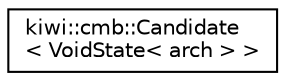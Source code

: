 digraph "Graphical Class Hierarchy"
{
 // LATEX_PDF_SIZE
  edge [fontname="Helvetica",fontsize="10",labelfontname="Helvetica",labelfontsize="10"];
  node [fontname="Helvetica",fontsize="10",shape=record];
  rankdir="LR";
  Node0 [label="kiwi::cmb::Candidate\l\< VoidState\< arch \> \>",height=0.2,width=0.4,color="black", fillcolor="white", style="filled",URL="$structkiwi_1_1cmb_1_1Candidate_3_01VoidState_3_01arch_01_4_01_4.html",tooltip=" "];
}
